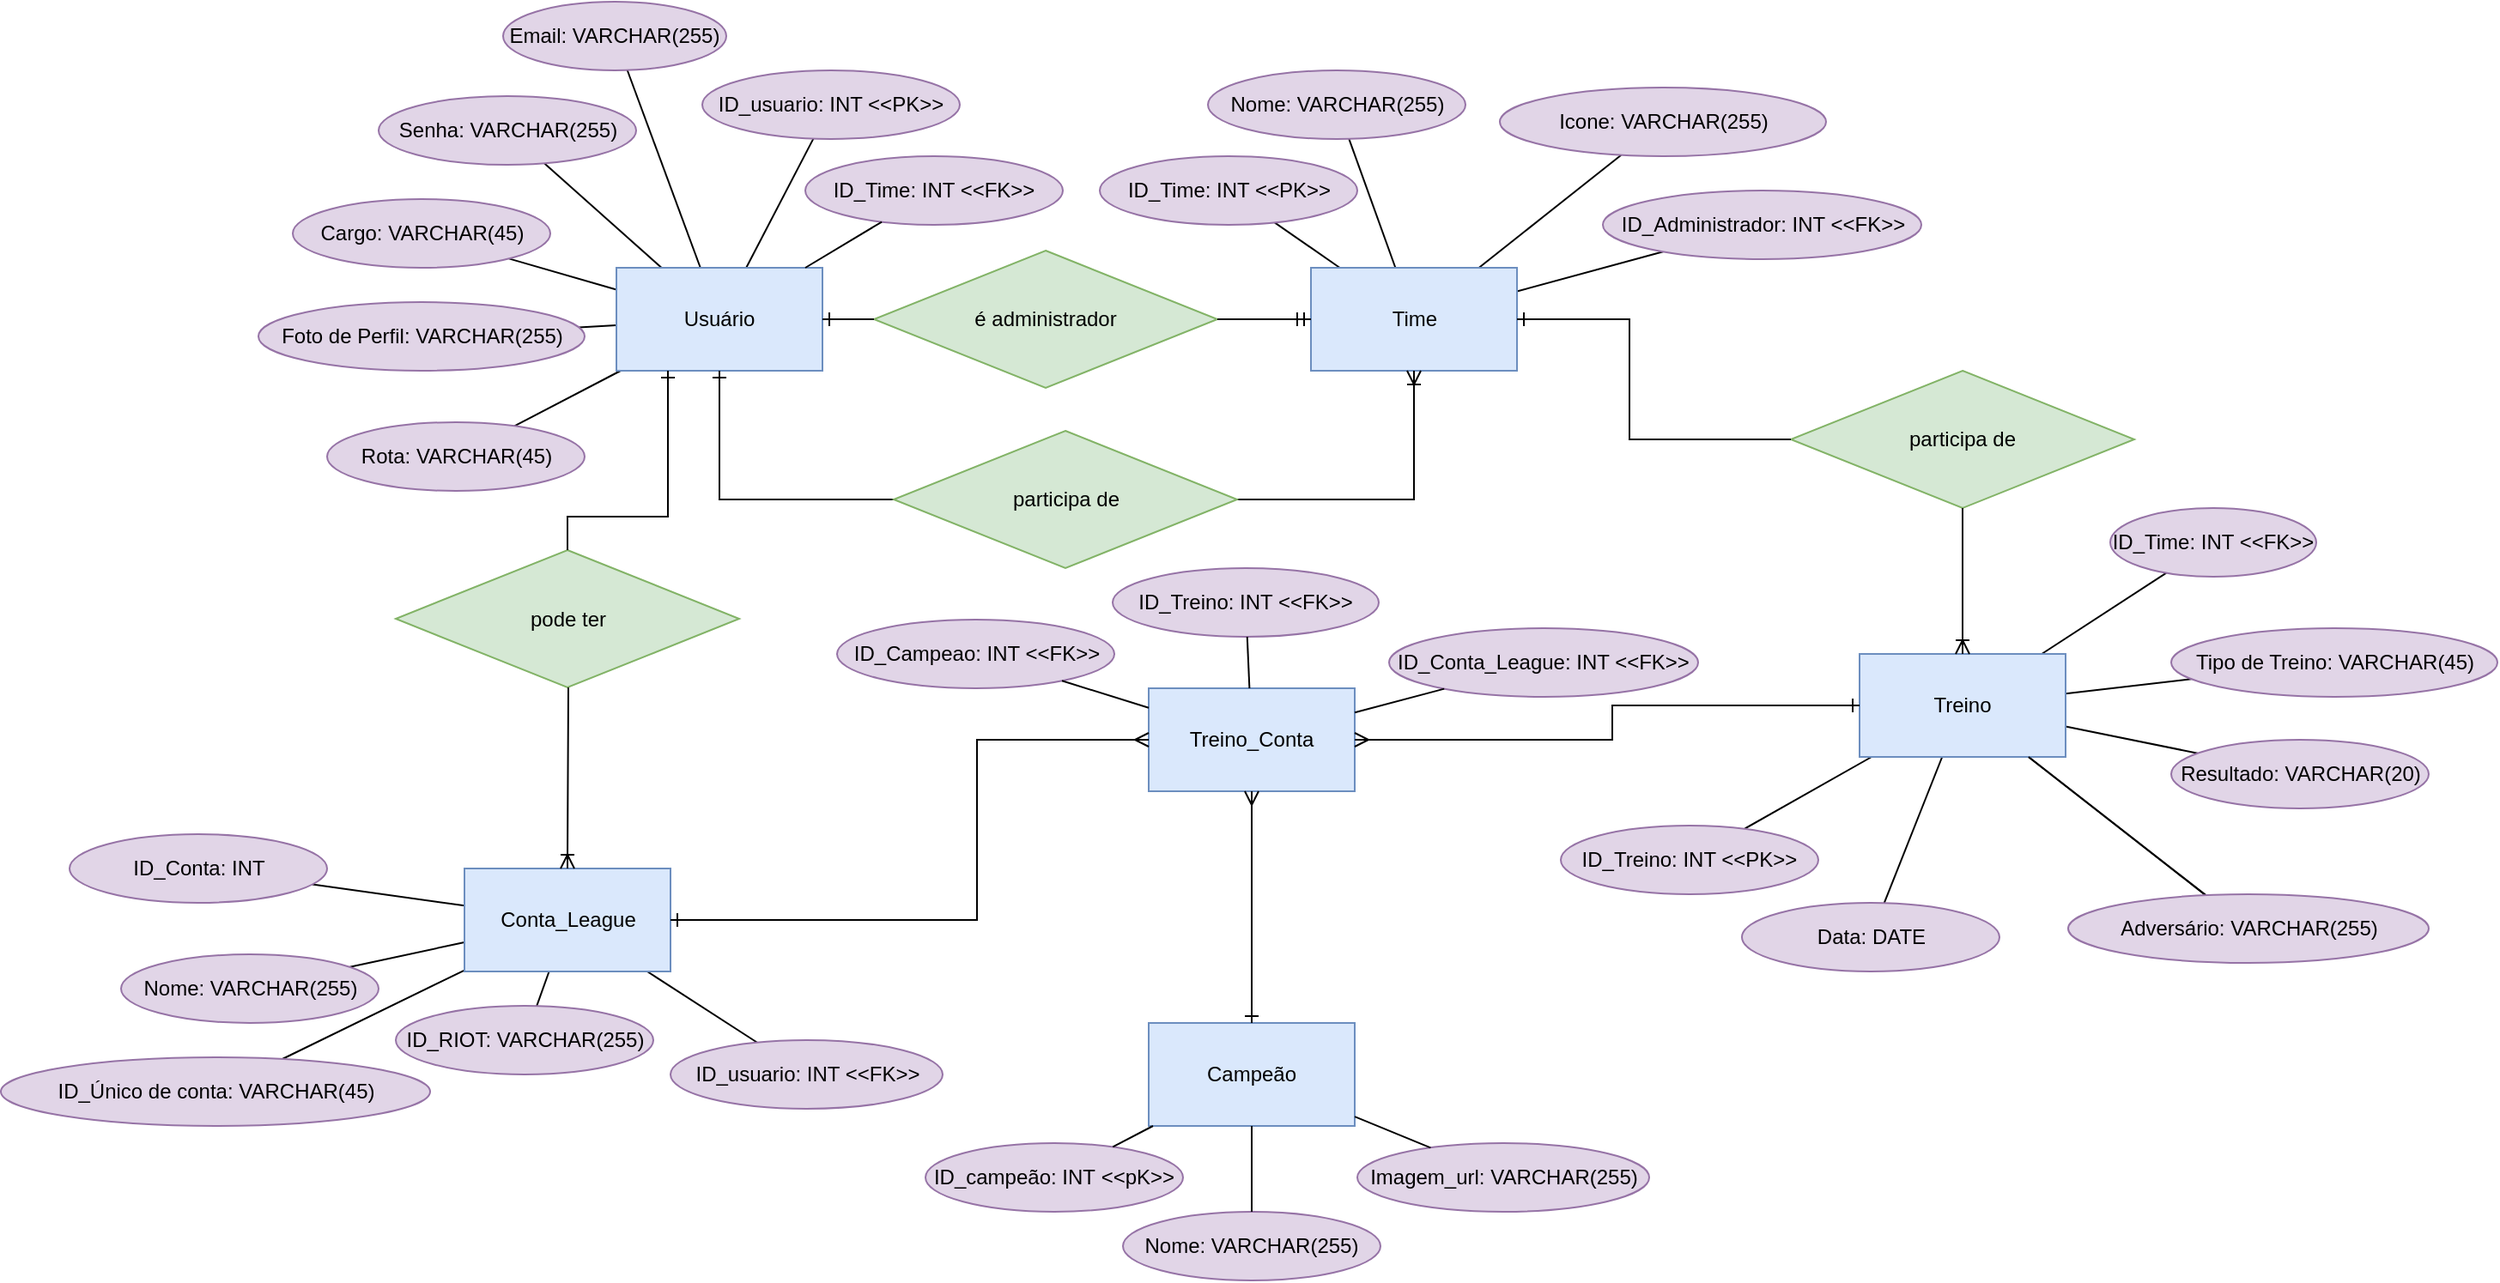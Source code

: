 <mxfile version="27.1.1">
  <diagram name="Page-1" id="uRwhAg91QgvnQsg3Y2HB">
    <mxGraphModel dx="3135" dy="1195" grid="1" gridSize="10" guides="1" tooltips="1" connect="1" arrows="1" fold="1" page="1" pageScale="1" pageWidth="827" pageHeight="1169" math="0" shadow="0">
      <root>
        <mxCell id="0" />
        <mxCell id="1" parent="0" />
        <mxCell id="SQr1-za56z7L4GqFjBIs-3" value="" style="rounded=0;orthogonalLoop=1;jettySize=auto;html=1;endArrow=none;startFill=0;" edge="1" parent="1" source="SQr1-za56z7L4GqFjBIs-1" target="SQr1-za56z7L4GqFjBIs-2">
          <mxGeometry relative="1" as="geometry" />
        </mxCell>
        <mxCell id="SQr1-za56z7L4GqFjBIs-7" style="rounded=0;orthogonalLoop=1;jettySize=auto;html=1;endArrow=none;startFill=0;" edge="1" parent="1" source="SQr1-za56z7L4GqFjBIs-1" target="SQr1-za56z7L4GqFjBIs-6">
          <mxGeometry relative="1" as="geometry" />
        </mxCell>
        <mxCell id="SQr1-za56z7L4GqFjBIs-9" style="rounded=0;orthogonalLoop=1;jettySize=auto;html=1;endArrow=none;startFill=0;" edge="1" parent="1" source="SQr1-za56z7L4GqFjBIs-1" target="SQr1-za56z7L4GqFjBIs-8">
          <mxGeometry relative="1" as="geometry" />
        </mxCell>
        <mxCell id="SQr1-za56z7L4GqFjBIs-11" style="rounded=0;orthogonalLoop=1;jettySize=auto;html=1;strokeColor=default;endArrow=none;startFill=0;" edge="1" parent="1" source="SQr1-za56z7L4GqFjBIs-1" target="SQr1-za56z7L4GqFjBIs-10">
          <mxGeometry relative="1" as="geometry" />
        </mxCell>
        <mxCell id="SQr1-za56z7L4GqFjBIs-13" style="rounded=0;orthogonalLoop=1;jettySize=auto;html=1;endArrow=none;startFill=0;" edge="1" parent="1" source="SQr1-za56z7L4GqFjBIs-1" target="SQr1-za56z7L4GqFjBIs-12">
          <mxGeometry relative="1" as="geometry" />
        </mxCell>
        <mxCell id="SQr1-za56z7L4GqFjBIs-15" style="rounded=0;orthogonalLoop=1;jettySize=auto;html=1;endArrow=none;startFill=0;" edge="1" parent="1" source="SQr1-za56z7L4GqFjBIs-1" target="SQr1-za56z7L4GqFjBIs-14">
          <mxGeometry relative="1" as="geometry" />
        </mxCell>
        <mxCell id="SQr1-za56z7L4GqFjBIs-1" value="Usuário" style="rounded=0;whiteSpace=wrap;html=1;fillColor=#dae8fc;strokeColor=#6c8ebf;" vertex="1" parent="1">
          <mxGeometry x="350" y="340" width="120" height="60" as="geometry" />
        </mxCell>
        <mxCell id="SQr1-za56z7L4GqFjBIs-2" value="ID_usuario: INT &amp;lt;&amp;lt;PK&amp;gt;&amp;gt;" style="ellipse;whiteSpace=wrap;html=1;fillColor=#e1d5e7;strokeColor=#9673a6;rounded=0;" vertex="1" parent="1">
          <mxGeometry x="400" y="225" width="150" height="40" as="geometry" />
        </mxCell>
        <mxCell id="SQr1-za56z7L4GqFjBIs-6" value="Email: VARCHAR(255)" style="ellipse;whiteSpace=wrap;html=1;fillColor=#e1d5e7;strokeColor=#9673a6;rounded=0;" vertex="1" parent="1">
          <mxGeometry x="284" y="185" width="130" height="40" as="geometry" />
        </mxCell>
        <mxCell id="SQr1-za56z7L4GqFjBIs-8" value="Senha: VARCHAR(255)" style="ellipse;whiteSpace=wrap;html=1;fillColor=#e1d5e7;strokeColor=#9673a6;rounded=0;" vertex="1" parent="1">
          <mxGeometry x="211.5" y="240" width="150" height="40" as="geometry" />
        </mxCell>
        <mxCell id="SQr1-za56z7L4GqFjBIs-10" value="Cargo: VARCHAR(45)" style="ellipse;whiteSpace=wrap;html=1;fillColor=#e1d5e7;strokeColor=#9673a6;rounded=0;" vertex="1" parent="1">
          <mxGeometry x="161.5" y="300" width="150" height="40" as="geometry" />
        </mxCell>
        <mxCell id="SQr1-za56z7L4GqFjBIs-12" value="Foto de Perfil: VARCHAR(255)" style="ellipse;whiteSpace=wrap;html=1;fillColor=#e1d5e7;strokeColor=#9673a6;rounded=0;" vertex="1" parent="1">
          <mxGeometry x="141.5" y="360" width="190" height="40" as="geometry" />
        </mxCell>
        <mxCell id="SQr1-za56z7L4GqFjBIs-14" value="Rota: VARCHAR(45)" style="ellipse;whiteSpace=wrap;html=1;fillColor=#e1d5e7;strokeColor=#9673a6;rounded=0;" vertex="1" parent="1">
          <mxGeometry x="181.5" y="430" width="150" height="40" as="geometry" />
        </mxCell>
        <mxCell id="SQr1-za56z7L4GqFjBIs-16" value="é administrador" style="rhombus;whiteSpace=wrap;html=1;fillColor=#d5e8d4;strokeColor=#82b366;" vertex="1" parent="1">
          <mxGeometry x="500" y="330" width="200" height="80" as="geometry" />
        </mxCell>
        <mxCell id="SQr1-za56z7L4GqFjBIs-23" style="rounded=0;orthogonalLoop=1;jettySize=auto;html=1;endArrow=none;startFill=0;" edge="1" parent="1" source="SQr1-za56z7L4GqFjBIs-18" target="SQr1-za56z7L4GqFjBIs-19">
          <mxGeometry relative="1" as="geometry" />
        </mxCell>
        <mxCell id="SQr1-za56z7L4GqFjBIs-24" style="rounded=0;orthogonalLoop=1;jettySize=auto;html=1;endArrow=none;startFill=0;" edge="1" parent="1" source="SQr1-za56z7L4GqFjBIs-18" target="SQr1-za56z7L4GqFjBIs-21">
          <mxGeometry relative="1" as="geometry" />
        </mxCell>
        <mxCell id="SQr1-za56z7L4GqFjBIs-25" style="rounded=0;orthogonalLoop=1;jettySize=auto;html=1;endArrow=none;startFill=0;" edge="1" parent="1" source="SQr1-za56z7L4GqFjBIs-18" target="SQr1-za56z7L4GqFjBIs-20">
          <mxGeometry relative="1" as="geometry" />
        </mxCell>
        <mxCell id="SQr1-za56z7L4GqFjBIs-26" style="rounded=0;orthogonalLoop=1;jettySize=auto;html=1;endArrow=none;startFill=0;" edge="1" parent="1" source="SQr1-za56z7L4GqFjBIs-18" target="SQr1-za56z7L4GqFjBIs-22">
          <mxGeometry relative="1" as="geometry" />
        </mxCell>
        <mxCell id="SQr1-za56z7L4GqFjBIs-18" value="Time" style="rounded=0;whiteSpace=wrap;html=1;fillColor=#dae8fc;strokeColor=#6c8ebf;" vertex="1" parent="1">
          <mxGeometry x="754.5" y="340" width="120" height="60" as="geometry" />
        </mxCell>
        <mxCell id="SQr1-za56z7L4GqFjBIs-19" value="ID_Time: INT &amp;lt;&amp;lt;PK&amp;gt;&amp;gt;" style="ellipse;whiteSpace=wrap;html=1;fillColor=#e1d5e7;strokeColor=#9673a6;rounded=0;" vertex="1" parent="1">
          <mxGeometry x="631.5" y="275" width="150" height="40" as="geometry" />
        </mxCell>
        <mxCell id="SQr1-za56z7L4GqFjBIs-20" value="Icone: VARCHAR(255)" style="ellipse;whiteSpace=wrap;html=1;fillColor=#e1d5e7;strokeColor=#9673a6;rounded=0;" vertex="1" parent="1">
          <mxGeometry x="864.5" y="235" width="190" height="40" as="geometry" />
        </mxCell>
        <mxCell id="SQr1-za56z7L4GqFjBIs-21" value="Nome: VARCHAR(255)" style="ellipse;whiteSpace=wrap;html=1;fillColor=#e1d5e7;strokeColor=#9673a6;rounded=0;" vertex="1" parent="1">
          <mxGeometry x="694.5" y="225" width="150" height="40" as="geometry" />
        </mxCell>
        <mxCell id="SQr1-za56z7L4GqFjBIs-22" value="ID_Administrador: INT &amp;lt;&amp;lt;FK&amp;gt;&amp;gt;" style="ellipse;whiteSpace=wrap;html=1;fillColor=#e1d5e7;strokeColor=#9673a6;rounded=0;" vertex="1" parent="1">
          <mxGeometry x="924.5" y="295" width="185.5" height="40" as="geometry" />
        </mxCell>
        <mxCell id="SQr1-za56z7L4GqFjBIs-27" value="" style="endArrow=none;html=1;rounded=0;exitX=1;exitY=0.5;exitDx=0;exitDy=0;entryX=0;entryY=0.5;entryDx=0;entryDy=0;startArrow=ERone;startFill=0;targetPerimeterSpacing=0;strokeWidth=1;" edge="1" parent="1" source="SQr1-za56z7L4GqFjBIs-1" target="SQr1-za56z7L4GqFjBIs-16">
          <mxGeometry relative="1" as="geometry">
            <mxPoint x="480" y="430" as="sourcePoint" />
            <mxPoint x="640" y="430" as="targetPoint" />
          </mxGeometry>
        </mxCell>
        <mxCell id="SQr1-za56z7L4GqFjBIs-28" value="" style="endArrow=none;html=1;rounded=0;exitX=0;exitY=0.5;exitDx=0;exitDy=0;entryX=1;entryY=0.5;entryDx=0;entryDy=0;startArrow=ERmandOne;startFill=0;targetPerimeterSpacing=0;strokeWidth=1;" edge="1" parent="1" source="SQr1-za56z7L4GqFjBIs-18" target="SQr1-za56z7L4GqFjBIs-16">
          <mxGeometry relative="1" as="geometry">
            <mxPoint x="480" y="380" as="sourcePoint" />
            <mxPoint x="560" y="380" as="targetPoint" />
          </mxGeometry>
        </mxCell>
        <mxCell id="SQr1-za56z7L4GqFjBIs-29" value="" style="endArrow=ERoneToMany;html=1;rounded=0;exitX=1;exitY=0.5;exitDx=0;exitDy=0;entryX=0.5;entryY=1;entryDx=0;entryDy=0;edgeStyle=orthogonalEdgeStyle;startArrow=none;startFill=0;endFill=0;" edge="1" parent="1" source="SQr1-za56z7L4GqFjBIs-31" target="SQr1-za56z7L4GqFjBIs-18">
          <mxGeometry relative="1" as="geometry">
            <mxPoint x="690" y="390" as="sourcePoint" />
            <mxPoint x="850" y="390" as="targetPoint" />
            <Array as="points">
              <mxPoint x="815" y="475" />
            </Array>
          </mxGeometry>
        </mxCell>
        <mxCell id="SQr1-za56z7L4GqFjBIs-32" value="" style="endArrow=none;html=1;rounded=0;exitX=0.5;exitY=1;exitDx=0;exitDy=0;entryX=0;entryY=0.5;entryDx=0;entryDy=0;edgeStyle=orthogonalEdgeStyle;startArrow=ERone;startFill=0;endFill=0;" edge="1" parent="1" source="SQr1-za56z7L4GqFjBIs-1" target="SQr1-za56z7L4GqFjBIs-31">
          <mxGeometry relative="1" as="geometry">
            <mxPoint x="410" y="400" as="sourcePoint" />
            <mxPoint x="1103" y="400" as="targetPoint" />
            <Array as="points">
              <mxPoint x="410" y="475" />
            </Array>
          </mxGeometry>
        </mxCell>
        <mxCell id="SQr1-za56z7L4GqFjBIs-31" value="participa de" style="rhombus;whiteSpace=wrap;html=1;fillColor=#d5e8d4;strokeColor=#82b366;" vertex="1" parent="1">
          <mxGeometry x="511.5" y="435" width="200" height="80" as="geometry" />
        </mxCell>
        <mxCell id="SQr1-za56z7L4GqFjBIs-43" style="rounded=0;orthogonalLoop=1;jettySize=auto;html=1;endArrow=none;startFill=0;" edge="1" source="SQr1-za56z7L4GqFjBIs-48" target="SQr1-za56z7L4GqFjBIs-49" parent="1">
          <mxGeometry relative="1" as="geometry" />
        </mxCell>
        <mxCell id="SQr1-za56z7L4GqFjBIs-44" style="rounded=0;orthogonalLoop=1;jettySize=auto;html=1;endArrow=none;startFill=0;" edge="1" source="SQr1-za56z7L4GqFjBIs-48" target="SQr1-za56z7L4GqFjBIs-50" parent="1">
          <mxGeometry relative="1" as="geometry" />
        </mxCell>
        <mxCell id="SQr1-za56z7L4GqFjBIs-45" style="rounded=0;orthogonalLoop=1;jettySize=auto;html=1;strokeColor=default;endArrow=none;startFill=0;" edge="1" source="SQr1-za56z7L4GqFjBIs-48" target="SQr1-za56z7L4GqFjBIs-51" parent="1">
          <mxGeometry relative="1" as="geometry" />
        </mxCell>
        <mxCell id="SQr1-za56z7L4GqFjBIs-46" style="rounded=0;orthogonalLoop=1;jettySize=auto;html=1;endArrow=none;startFill=0;" edge="1" source="SQr1-za56z7L4GqFjBIs-48" target="SQr1-za56z7L4GqFjBIs-52" parent="1">
          <mxGeometry relative="1" as="geometry" />
        </mxCell>
        <mxCell id="SQr1-za56z7L4GqFjBIs-47" style="rounded=0;orthogonalLoop=1;jettySize=auto;html=1;endArrow=none;startFill=0;" edge="1" source="SQr1-za56z7L4GqFjBIs-48" target="SQr1-za56z7L4GqFjBIs-53" parent="1">
          <mxGeometry relative="1" as="geometry" />
        </mxCell>
        <mxCell id="SQr1-za56z7L4GqFjBIs-48" value="Conta_League" style="rounded=0;whiteSpace=wrap;html=1;fillColor=#dae8fc;strokeColor=#6c8ebf;" vertex="1" parent="1">
          <mxGeometry x="261.5" y="690" width="120" height="60" as="geometry" />
        </mxCell>
        <mxCell id="SQr1-za56z7L4GqFjBIs-49" value="ID_usuario: INT &amp;lt;&amp;lt;FK&amp;gt;&amp;gt;" style="ellipse;whiteSpace=wrap;html=1;fillColor=#e1d5e7;strokeColor=#9673a6;rounded=0;" vertex="1" parent="1">
          <mxGeometry x="381.5" y="790" width="158.5" height="40" as="geometry" />
        </mxCell>
        <mxCell id="SQr1-za56z7L4GqFjBIs-50" value="ID_Conta: INT" style="ellipse;whiteSpace=wrap;html=1;fillColor=#e1d5e7;strokeColor=#9673a6;rounded=0;" vertex="1" parent="1">
          <mxGeometry x="31.5" y="670" width="150" height="40" as="geometry" />
        </mxCell>
        <mxCell id="SQr1-za56z7L4GqFjBIs-51" value="Nome: VARCHAR(255)" style="ellipse;whiteSpace=wrap;html=1;fillColor=#e1d5e7;strokeColor=#9673a6;rounded=0;" vertex="1" parent="1">
          <mxGeometry x="61.5" y="740" width="150" height="40" as="geometry" />
        </mxCell>
        <mxCell id="SQr1-za56z7L4GqFjBIs-52" value="ID_Único de conta: VARCHAR(45)" style="ellipse;whiteSpace=wrap;html=1;fillColor=#e1d5e7;strokeColor=#9673a6;rounded=0;" vertex="1" parent="1">
          <mxGeometry x="-8.5" y="800" width="250" height="40" as="geometry" />
        </mxCell>
        <mxCell id="SQr1-za56z7L4GqFjBIs-53" value="ID_RIOT: VARCHAR(255)" style="ellipse;whiteSpace=wrap;html=1;fillColor=#e1d5e7;strokeColor=#9673a6;rounded=0;" vertex="1" parent="1">
          <mxGeometry x="221.5" y="770" width="150" height="40" as="geometry" />
        </mxCell>
        <mxCell id="SQr1-za56z7L4GqFjBIs-54" value="pode ter" style="rhombus;whiteSpace=wrap;html=1;fillColor=#d5e8d4;strokeColor=#82b366;" vertex="1" parent="1">
          <mxGeometry x="221.5" y="504.5" width="200" height="80" as="geometry" />
        </mxCell>
        <mxCell id="SQr1-za56z7L4GqFjBIs-55" value="" style="endArrow=none;html=1;rounded=0;exitX=0.25;exitY=1;exitDx=0;exitDy=0;entryX=0.5;entryY=0;entryDx=0;entryDy=0;edgeStyle=orthogonalEdgeStyle;startArrow=ERone;startFill=0;endFill=0;" edge="1" parent="1" source="SQr1-za56z7L4GqFjBIs-1" target="SQr1-za56z7L4GqFjBIs-54">
          <mxGeometry relative="1" as="geometry">
            <mxPoint x="420" y="410" as="sourcePoint" />
            <mxPoint x="522" y="485" as="targetPoint" />
            <Array as="points">
              <mxPoint x="380" y="485" />
              <mxPoint x="322" y="485" />
            </Array>
          </mxGeometry>
        </mxCell>
        <mxCell id="SQr1-za56z7L4GqFjBIs-56" value="" style="endArrow=none;html=1;rounded=0;exitX=0.5;exitY=0;exitDx=0;exitDy=0;entryX=0.5;entryY=1;entryDx=0;entryDy=0;edgeStyle=orthogonalEdgeStyle;startArrow=ERoneToMany;startFill=0;endFill=0;" edge="1" parent="1" source="SQr1-za56z7L4GqFjBIs-48" target="SQr1-za56z7L4GqFjBIs-54">
          <mxGeometry relative="1" as="geometry">
            <mxPoint x="390" y="410" as="sourcePoint" />
            <mxPoint x="332" y="515" as="targetPoint" />
            <Array as="points">
              <mxPoint x="322" y="685" />
              <mxPoint x="322" y="600" />
              <mxPoint x="322" y="584" />
            </Array>
          </mxGeometry>
        </mxCell>
        <mxCell id="SQr1-za56z7L4GqFjBIs-57" value="" style="rounded=0;orthogonalLoop=1;jettySize=auto;html=1;endArrow=none;startFill=0;" edge="1" source="SQr1-za56z7L4GqFjBIs-69" target="SQr1-za56z7L4GqFjBIs-63" parent="1">
          <mxGeometry relative="1" as="geometry" />
        </mxCell>
        <mxCell id="SQr1-za56z7L4GqFjBIs-58" style="rounded=0;orthogonalLoop=1;jettySize=auto;html=1;endArrow=none;startFill=0;" edge="1" source="SQr1-za56z7L4GqFjBIs-69" target="SQr1-za56z7L4GqFjBIs-64" parent="1">
          <mxGeometry relative="1" as="geometry" />
        </mxCell>
        <mxCell id="SQr1-za56z7L4GqFjBIs-59" style="rounded=0;orthogonalLoop=1;jettySize=auto;html=1;endArrow=none;startFill=0;" edge="1" source="SQr1-za56z7L4GqFjBIs-69" target="SQr1-za56z7L4GqFjBIs-65" parent="1">
          <mxGeometry relative="1" as="geometry" />
        </mxCell>
        <mxCell id="SQr1-za56z7L4GqFjBIs-60" style="rounded=0;orthogonalLoop=1;jettySize=auto;html=1;strokeColor=default;endArrow=none;startFill=0;" edge="1" source="SQr1-za56z7L4GqFjBIs-69" target="SQr1-za56z7L4GqFjBIs-66" parent="1">
          <mxGeometry relative="1" as="geometry" />
        </mxCell>
        <mxCell id="SQr1-za56z7L4GqFjBIs-61" style="rounded=0;orthogonalLoop=1;jettySize=auto;html=1;endArrow=none;startFill=0;" edge="1" source="SQr1-za56z7L4GqFjBIs-69" target="SQr1-za56z7L4GqFjBIs-67" parent="1">
          <mxGeometry relative="1" as="geometry" />
        </mxCell>
        <mxCell id="SQr1-za56z7L4GqFjBIs-62" style="rounded=0;orthogonalLoop=1;jettySize=auto;html=1;endArrow=none;startFill=0;" edge="1" source="SQr1-za56z7L4GqFjBIs-69" target="SQr1-za56z7L4GqFjBIs-68" parent="1">
          <mxGeometry relative="1" as="geometry" />
        </mxCell>
        <mxCell id="SQr1-za56z7L4GqFjBIs-63" value="ID_Time: INT &amp;lt;&amp;lt;FK&amp;gt;&amp;gt;" style="ellipse;whiteSpace=wrap;html=1;fillColor=#e1d5e7;strokeColor=#9673a6;rounded=0;" vertex="1" parent="1">
          <mxGeometry x="1220" y="480" width="120" height="40" as="geometry" />
        </mxCell>
        <mxCell id="SQr1-za56z7L4GqFjBIs-65" value="Data: DATE" style="ellipse;whiteSpace=wrap;html=1;fillColor=#e1d5e7;strokeColor=#9673a6;rounded=0;" vertex="1" parent="1">
          <mxGeometry x="1005.5" y="710" width="150" height="40" as="geometry" />
        </mxCell>
        <mxCell id="SQr1-za56z7L4GqFjBIs-66" value="Resultado: VARCHAR(20)" style="ellipse;whiteSpace=wrap;html=1;fillColor=#e1d5e7;strokeColor=#9673a6;rounded=0;" vertex="1" parent="1">
          <mxGeometry x="1255.5" y="615" width="150" height="40" as="geometry" />
        </mxCell>
        <mxCell id="SQr1-za56z7L4GqFjBIs-67" value="Tipo de Treino: VARCHAR(45)" style="ellipse;whiteSpace=wrap;html=1;fillColor=#e1d5e7;strokeColor=#9673a6;rounded=0;" vertex="1" parent="1">
          <mxGeometry x="1255.5" y="550" width="190" height="40" as="geometry" />
        </mxCell>
        <mxCell id="SQr1-za56z7L4GqFjBIs-68" value="ID_Treino: INT &amp;lt;&amp;lt;PK&amp;gt;&amp;gt;" style="ellipse;whiteSpace=wrap;html=1;fillColor=#e1d5e7;strokeColor=#9673a6;rounded=0;" vertex="1" parent="1">
          <mxGeometry x="900" y="665" width="150" height="40" as="geometry" />
        </mxCell>
        <mxCell id="SQr1-za56z7L4GqFjBIs-69" value="Treino" style="rounded=0;whiteSpace=wrap;html=1;fillColor=#dae8fc;strokeColor=#6c8ebf;" vertex="1" parent="1">
          <mxGeometry x="1074" y="565" width="120" height="60" as="geometry" />
        </mxCell>
        <mxCell id="SQr1-za56z7L4GqFjBIs-70" value="" style="rounded=0;orthogonalLoop=1;jettySize=auto;html=1;strokeColor=default;endArrow=none;startFill=0;" edge="1" parent="1" source="SQr1-za56z7L4GqFjBIs-69" target="SQr1-za56z7L4GqFjBIs-64">
          <mxGeometry relative="1" as="geometry">
            <mxPoint x="1153.5" y="625" as="sourcePoint" />
            <mxPoint x="1327.5" y="900" as="targetPoint" />
          </mxGeometry>
        </mxCell>
        <mxCell id="SQr1-za56z7L4GqFjBIs-64" value="Adversário: VARCHAR(255)" style="ellipse;whiteSpace=wrap;html=1;fillColor=#e1d5e7;strokeColor=#9673a6;rounded=0;" vertex="1" parent="1">
          <mxGeometry x="1195.5" y="705" width="210" height="40" as="geometry" />
        </mxCell>
        <mxCell id="SQr1-za56z7L4GqFjBIs-72" value="participa de" style="rhombus;whiteSpace=wrap;html=1;fillColor=#d5e8d4;strokeColor=#82b366;" vertex="1" parent="1">
          <mxGeometry x="1034" y="400" width="200" height="80" as="geometry" />
        </mxCell>
        <mxCell id="SQr1-za56z7L4GqFjBIs-73" value="" style="endArrow=none;html=1;rounded=0;exitX=1;exitY=0.5;exitDx=0;exitDy=0;entryX=0;entryY=0.5;entryDx=0;entryDy=0;edgeStyle=orthogonalEdgeStyle;startArrow=ERone;startFill=0;endFill=0;" edge="1" parent="1" source="SQr1-za56z7L4GqFjBIs-18" target="SQr1-za56z7L4GqFjBIs-72">
          <mxGeometry relative="1" as="geometry">
            <mxPoint x="420" y="410" as="sourcePoint" />
            <mxPoint x="522" y="485" as="targetPoint" />
            <Array as="points">
              <mxPoint x="940" y="370" />
              <mxPoint x="940" y="440" />
            </Array>
          </mxGeometry>
        </mxCell>
        <mxCell id="SQr1-za56z7L4GqFjBIs-74" value="" style="endArrow=none;html=1;rounded=0;exitX=0.5;exitY=0;exitDx=0;exitDy=0;entryX=0.5;entryY=1;entryDx=0;entryDy=0;edgeStyle=orthogonalEdgeStyle;startArrow=ERoneToMany;startFill=0;endFill=0;" edge="1" parent="1" source="SQr1-za56z7L4GqFjBIs-69" target="SQr1-za56z7L4GqFjBIs-72">
          <mxGeometry relative="1" as="geometry">
            <mxPoint x="885" y="380" as="sourcePoint" />
            <mxPoint x="1044" y="450" as="targetPoint" />
            <Array as="points">
              <mxPoint x="1134" y="510" />
              <mxPoint x="1134" y="510" />
            </Array>
          </mxGeometry>
        </mxCell>
        <mxCell id="SQr1-za56z7L4GqFjBIs-75" value="Treino_Conta" style="rounded=0;whiteSpace=wrap;html=1;fillColor=#dae8fc;strokeColor=#6c8ebf;" vertex="1" parent="1">
          <mxGeometry x="660" y="585" width="120" height="60" as="geometry" />
        </mxCell>
        <mxCell id="SQr1-za56z7L4GqFjBIs-76" value="" style="endArrow=ERone;html=1;rounded=0;exitX=0;exitY=0.5;exitDx=0;exitDy=0;entryX=1;entryY=0.5;entryDx=0;entryDy=0;edgeStyle=orthogonalEdgeStyle;startArrow=ERmany;startFill=0;endFill=0;" edge="1" parent="1" source="SQr1-za56z7L4GqFjBIs-75" target="SQr1-za56z7L4GqFjBIs-48">
          <mxGeometry relative="1" as="geometry">
            <mxPoint x="332" y="700" as="sourcePoint" />
            <mxPoint x="332" y="595" as="targetPoint" />
            <Array as="points">
              <mxPoint x="560" y="615" />
              <mxPoint x="560" y="720" />
            </Array>
          </mxGeometry>
        </mxCell>
        <mxCell id="SQr1-za56z7L4GqFjBIs-77" value="" style="endArrow=ERone;html=1;rounded=0;exitX=1;exitY=0.5;exitDx=0;exitDy=0;entryX=0;entryY=0.5;entryDx=0;entryDy=0;edgeStyle=orthogonalEdgeStyle;startArrow=ERmany;startFill=0;endFill=0;" edge="1" parent="1" source="SQr1-za56z7L4GqFjBIs-75" target="SQr1-za56z7L4GqFjBIs-69">
          <mxGeometry relative="1" as="geometry">
            <mxPoint x="680" y="665" as="sourcePoint" />
            <mxPoint x="392" y="730" as="targetPoint" />
            <Array as="points">
              <mxPoint x="930" y="615" />
              <mxPoint x="930" y="595" />
            </Array>
          </mxGeometry>
        </mxCell>
        <mxCell id="SQr1-za56z7L4GqFjBIs-78" value="Campeão" style="rounded=0;whiteSpace=wrap;html=1;fillColor=#dae8fc;strokeColor=#6c8ebf;" vertex="1" parent="1">
          <mxGeometry x="660" y="780" width="120" height="60" as="geometry" />
        </mxCell>
        <mxCell id="SQr1-za56z7L4GqFjBIs-79" value="Imagem_url: VARCHAR(255)" style="ellipse;whiteSpace=wrap;html=1;fillColor=#e1d5e7;strokeColor=#9673a6;rounded=0;" vertex="1" parent="1">
          <mxGeometry x="781.5" y="850" width="170" height="40" as="geometry" />
        </mxCell>
        <mxCell id="SQr1-za56z7L4GqFjBIs-80" value="ID_campeão: INT&amp;nbsp;&amp;lt;&amp;lt;pK&amp;gt;&amp;gt;" style="ellipse;whiteSpace=wrap;html=1;fillColor=#e1d5e7;strokeColor=#9673a6;rounded=0;" vertex="1" parent="1">
          <mxGeometry x="530" y="850" width="150" height="40" as="geometry" />
        </mxCell>
        <mxCell id="SQr1-za56z7L4GqFjBIs-81" value="Nome: VARCHAR(255)" style="ellipse;whiteSpace=wrap;html=1;fillColor=#e1d5e7;strokeColor=#9673a6;rounded=0;" vertex="1" parent="1">
          <mxGeometry x="645" y="890" width="150" height="40" as="geometry" />
        </mxCell>
        <mxCell id="SQr1-za56z7L4GqFjBIs-82" value="ID_Conta_League: INT &amp;lt;&amp;lt;FK&amp;gt;&amp;gt;" style="ellipse;whiteSpace=wrap;html=1;fillColor=#e1d5e7;strokeColor=#9673a6;rounded=0;" vertex="1" parent="1">
          <mxGeometry x="800" y="550" width="180" height="40" as="geometry" />
        </mxCell>
        <mxCell id="SQr1-za56z7L4GqFjBIs-85" value="ID_Time: INT &amp;lt;&amp;lt;FK&amp;gt;&amp;gt;" style="ellipse;whiteSpace=wrap;html=1;fillColor=#e1d5e7;strokeColor=#9673a6;rounded=0;" vertex="1" parent="1">
          <mxGeometry x="460" y="275" width="150" height="40" as="geometry" />
        </mxCell>
        <mxCell id="SQr1-za56z7L4GqFjBIs-86" value="" style="rounded=0;orthogonalLoop=1;jettySize=auto;html=1;endArrow=none;startFill=0;" edge="1" parent="1" source="SQr1-za56z7L4GqFjBIs-1" target="SQr1-za56z7L4GqFjBIs-85">
          <mxGeometry relative="1" as="geometry">
            <mxPoint x="445" y="350" as="sourcePoint" />
            <mxPoint x="554" y="219" as="targetPoint" />
          </mxGeometry>
        </mxCell>
        <mxCell id="SQr1-za56z7L4GqFjBIs-87" value="ID_Treino: INT &amp;lt;&amp;lt;FK&amp;gt;&amp;gt;" style="ellipse;whiteSpace=wrap;html=1;fillColor=#e1d5e7;strokeColor=#9673a6;rounded=0;" vertex="1" parent="1">
          <mxGeometry x="639" y="515" width="155" height="40" as="geometry" />
        </mxCell>
        <mxCell id="SQr1-za56z7L4GqFjBIs-88" value="ID_Campeao: INT &amp;lt;&amp;lt;FK&amp;gt;&amp;gt;" style="ellipse;whiteSpace=wrap;html=1;fillColor=#e1d5e7;strokeColor=#9673a6;rounded=0;" vertex="1" parent="1">
          <mxGeometry x="478.5" y="545" width="161.5" height="40" as="geometry" />
        </mxCell>
        <mxCell id="SQr1-za56z7L4GqFjBIs-89" style="rounded=0;orthogonalLoop=1;jettySize=auto;html=1;endArrow=none;startFill=0;" edge="1" parent="1" source="SQr1-za56z7L4GqFjBIs-75" target="SQr1-za56z7L4GqFjBIs-88">
          <mxGeometry relative="1" as="geometry">
            <mxPoint x="378" y="760" as="sourcePoint" />
            <mxPoint x="442" y="801" as="targetPoint" />
          </mxGeometry>
        </mxCell>
        <mxCell id="SQr1-za56z7L4GqFjBIs-90" style="rounded=0;orthogonalLoop=1;jettySize=auto;html=1;endArrow=none;startFill=0;" edge="1" parent="1" source="SQr1-za56z7L4GqFjBIs-75" target="SQr1-za56z7L4GqFjBIs-87">
          <mxGeometry relative="1" as="geometry">
            <mxPoint x="670" y="606" as="sourcePoint" />
            <mxPoint x="619" y="591" as="targetPoint" />
          </mxGeometry>
        </mxCell>
        <mxCell id="SQr1-za56z7L4GqFjBIs-91" style="rounded=0;orthogonalLoop=1;jettySize=auto;html=1;endArrow=none;startFill=0;" edge="1" parent="1" source="SQr1-za56z7L4GqFjBIs-75" target="SQr1-za56z7L4GqFjBIs-82">
          <mxGeometry relative="1" as="geometry">
            <mxPoint x="729" y="595" as="sourcePoint" />
            <mxPoint x="727" y="565" as="targetPoint" />
          </mxGeometry>
        </mxCell>
        <mxCell id="SQr1-za56z7L4GqFjBIs-92" style="rounded=0;orthogonalLoop=1;jettySize=auto;html=1;endArrow=none;startFill=0;" edge="1" parent="1" source="SQr1-za56z7L4GqFjBIs-78" target="SQr1-za56z7L4GqFjBIs-80">
          <mxGeometry relative="1" as="geometry">
            <mxPoint x="670" y="606" as="sourcePoint" />
            <mxPoint x="619" y="591" as="targetPoint" />
          </mxGeometry>
        </mxCell>
        <mxCell id="SQr1-za56z7L4GqFjBIs-93" style="rounded=0;orthogonalLoop=1;jettySize=auto;html=1;endArrow=none;startFill=0;" edge="1" parent="1" source="SQr1-za56z7L4GqFjBIs-78" target="SQr1-za56z7L4GqFjBIs-81">
          <mxGeometry relative="1" as="geometry">
            <mxPoint x="698" y="850" as="sourcePoint" />
            <mxPoint x="623" y="911" as="targetPoint" />
          </mxGeometry>
        </mxCell>
        <mxCell id="SQr1-za56z7L4GqFjBIs-94" style="rounded=0;orthogonalLoop=1;jettySize=auto;html=1;endArrow=none;startFill=0;" edge="1" parent="1" source="SQr1-za56z7L4GqFjBIs-78" target="SQr1-za56z7L4GqFjBIs-79">
          <mxGeometry relative="1" as="geometry">
            <mxPoint x="734" y="850" as="sourcePoint" />
            <mxPoint x="730" y="950" as="targetPoint" />
          </mxGeometry>
        </mxCell>
        <mxCell id="SQr1-za56z7L4GqFjBIs-95" value="" style="endArrow=ERone;html=1;rounded=0;edgeStyle=orthogonalEdgeStyle;startArrow=ERmany;startFill=0;endFill=0;exitX=0.5;exitY=1;exitDx=0;exitDy=0;entryX=0.5;entryY=0;entryDx=0;entryDy=0;" edge="1" parent="1" source="SQr1-za56z7L4GqFjBIs-75" target="SQr1-za56z7L4GqFjBIs-78">
          <mxGeometry relative="1" as="geometry">
            <mxPoint x="670" y="625" as="sourcePoint" />
            <mxPoint x="392" y="730" as="targetPoint" />
            <Array as="points">
              <mxPoint x="720" y="750" />
              <mxPoint x="720" y="750" />
            </Array>
          </mxGeometry>
        </mxCell>
      </root>
    </mxGraphModel>
  </diagram>
</mxfile>
